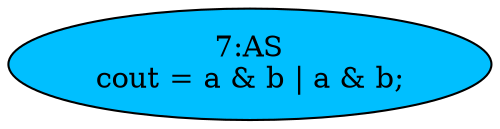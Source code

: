 strict digraph "" {
	node [label="\N"];
	"7:AS"	[ast="<pyverilog.vparser.ast.Assign object at 0x7f659becb550>",
		def_var="['cout']",
		fillcolor=deepskyblue,
		label="7:AS
cout = a & b | a & b;",
		statements="[]",
		style=filled,
		typ=Assign,
		use_var="['a', 'b', 'a', 'b']"];
}
